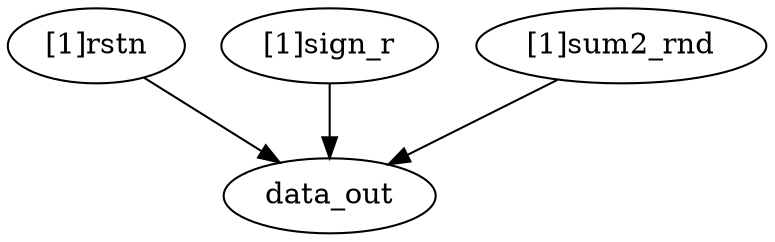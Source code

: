 strict digraph "" {
	"[1]rstn"	 [complexity=1,
		importance=0.0692114769313,
		rank=0.0692114769313];
	data_out	 [complexity=0,
		importance=0.0205865350347,
		rank=0.0];
	"[1]rstn" -> data_out;
	"[1]sign_r"	 [complexity=1,
		importance=0.0512331096745,
		rank=0.0512331096745];
	"[1]sign_r" -> data_out;
	"[1]sum2_rnd"	 [complexity=4,
		importance=0.0600118982392,
		rank=0.0150029745598];
	"[1]sum2_rnd" -> data_out;
}
